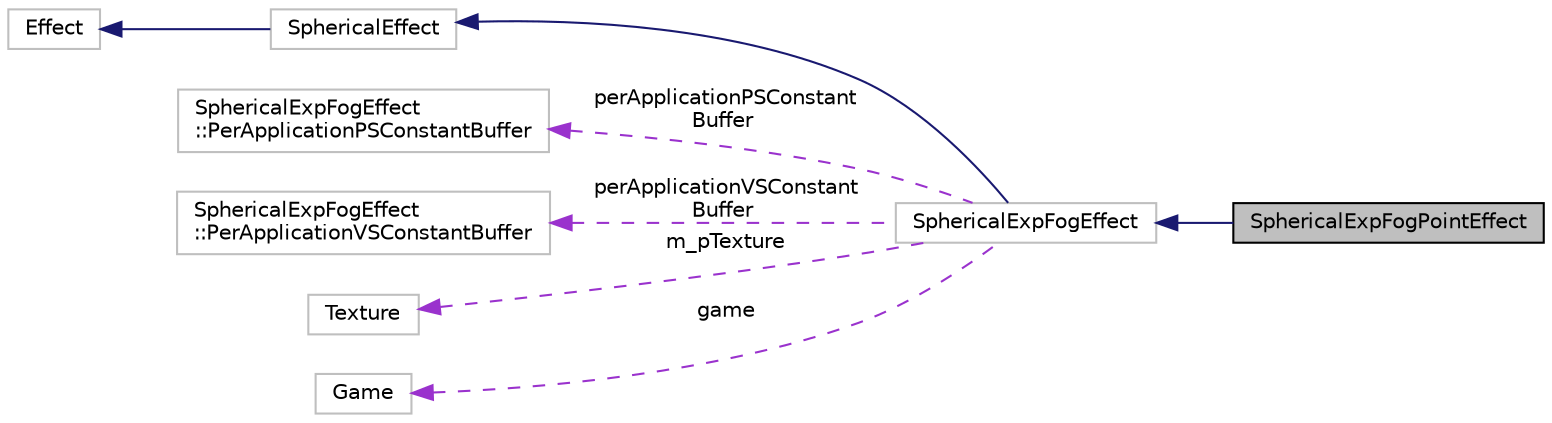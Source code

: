 digraph "SphericalExpFogPointEffect"
{
 // LATEX_PDF_SIZE
  edge [fontname="Helvetica",fontsize="10",labelfontname="Helvetica",labelfontsize="10"];
  node [fontname="Helvetica",fontsize="10",shape=record];
  rankdir="LR";
  Node1 [label="SphericalExpFogPointEffect",height=0.2,width=0.4,color="black", fillcolor="grey75", style="filled", fontcolor="black",tooltip=" "];
  Node2 -> Node1 [dir="back",color="midnightblue",fontsize="10",style="solid",fontname="Helvetica"];
  Node2 [label="SphericalExpFogEffect",height=0.2,width=0.4,color="grey75", fillcolor="white", style="filled",URL="$class_spherical_exp_fog_effect.html",tooltip=" "];
  Node3 -> Node2 [dir="back",color="midnightblue",fontsize="10",style="solid",fontname="Helvetica"];
  Node3 [label="SphericalEffect",height=0.2,width=0.4,color="grey75", fillcolor="white", style="filled",URL="$class_spherical_effect.html",tooltip=" "];
  Node4 -> Node3 [dir="back",color="midnightblue",fontsize="10",style="solid",fontname="Helvetica"];
  Node4 [label="Effect",height=0.2,width=0.4,color="grey75", fillcolor="white", style="filled",URL="$class_effect.html",tooltip=" "];
  Node5 -> Node2 [dir="back",color="darkorchid3",fontsize="10",style="dashed",label=" perApplicationPSConstant\lBuffer" ,fontname="Helvetica"];
  Node5 [label="SphericalExpFogEffect\l::PerApplicationPSConstantBuffer",height=0.2,width=0.4,color="grey75", fillcolor="white", style="filled",URL="$struct_spherical_exp_fog_effect_1_1_per_application_p_s_constant_buffer.html",tooltip=" "];
  Node6 -> Node2 [dir="back",color="darkorchid3",fontsize="10",style="dashed",label=" perApplicationVSConstant\lBuffer" ,fontname="Helvetica"];
  Node6 [label="SphericalExpFogEffect\l::PerApplicationVSConstantBuffer",height=0.2,width=0.4,color="grey75", fillcolor="white", style="filled",URL="$struct_spherical_exp_fog_effect_1_1_per_application_v_s_constant_buffer.html",tooltip=" "];
  Node7 -> Node2 [dir="back",color="darkorchid3",fontsize="10",style="dashed",label=" m_pTexture" ,fontname="Helvetica"];
  Node7 [label="Texture",height=0.2,width=0.4,color="grey75", fillcolor="white", style="filled",URL="$class_texture.html",tooltip=" "];
  Node8 -> Node2 [dir="back",color="darkorchid3",fontsize="10",style="dashed",label=" game" ,fontname="Helvetica"];
  Node8 [label="Game",height=0.2,width=0.4,color="grey75", fillcolor="white", style="filled",URL="$class_game.html",tooltip=" "];
}
